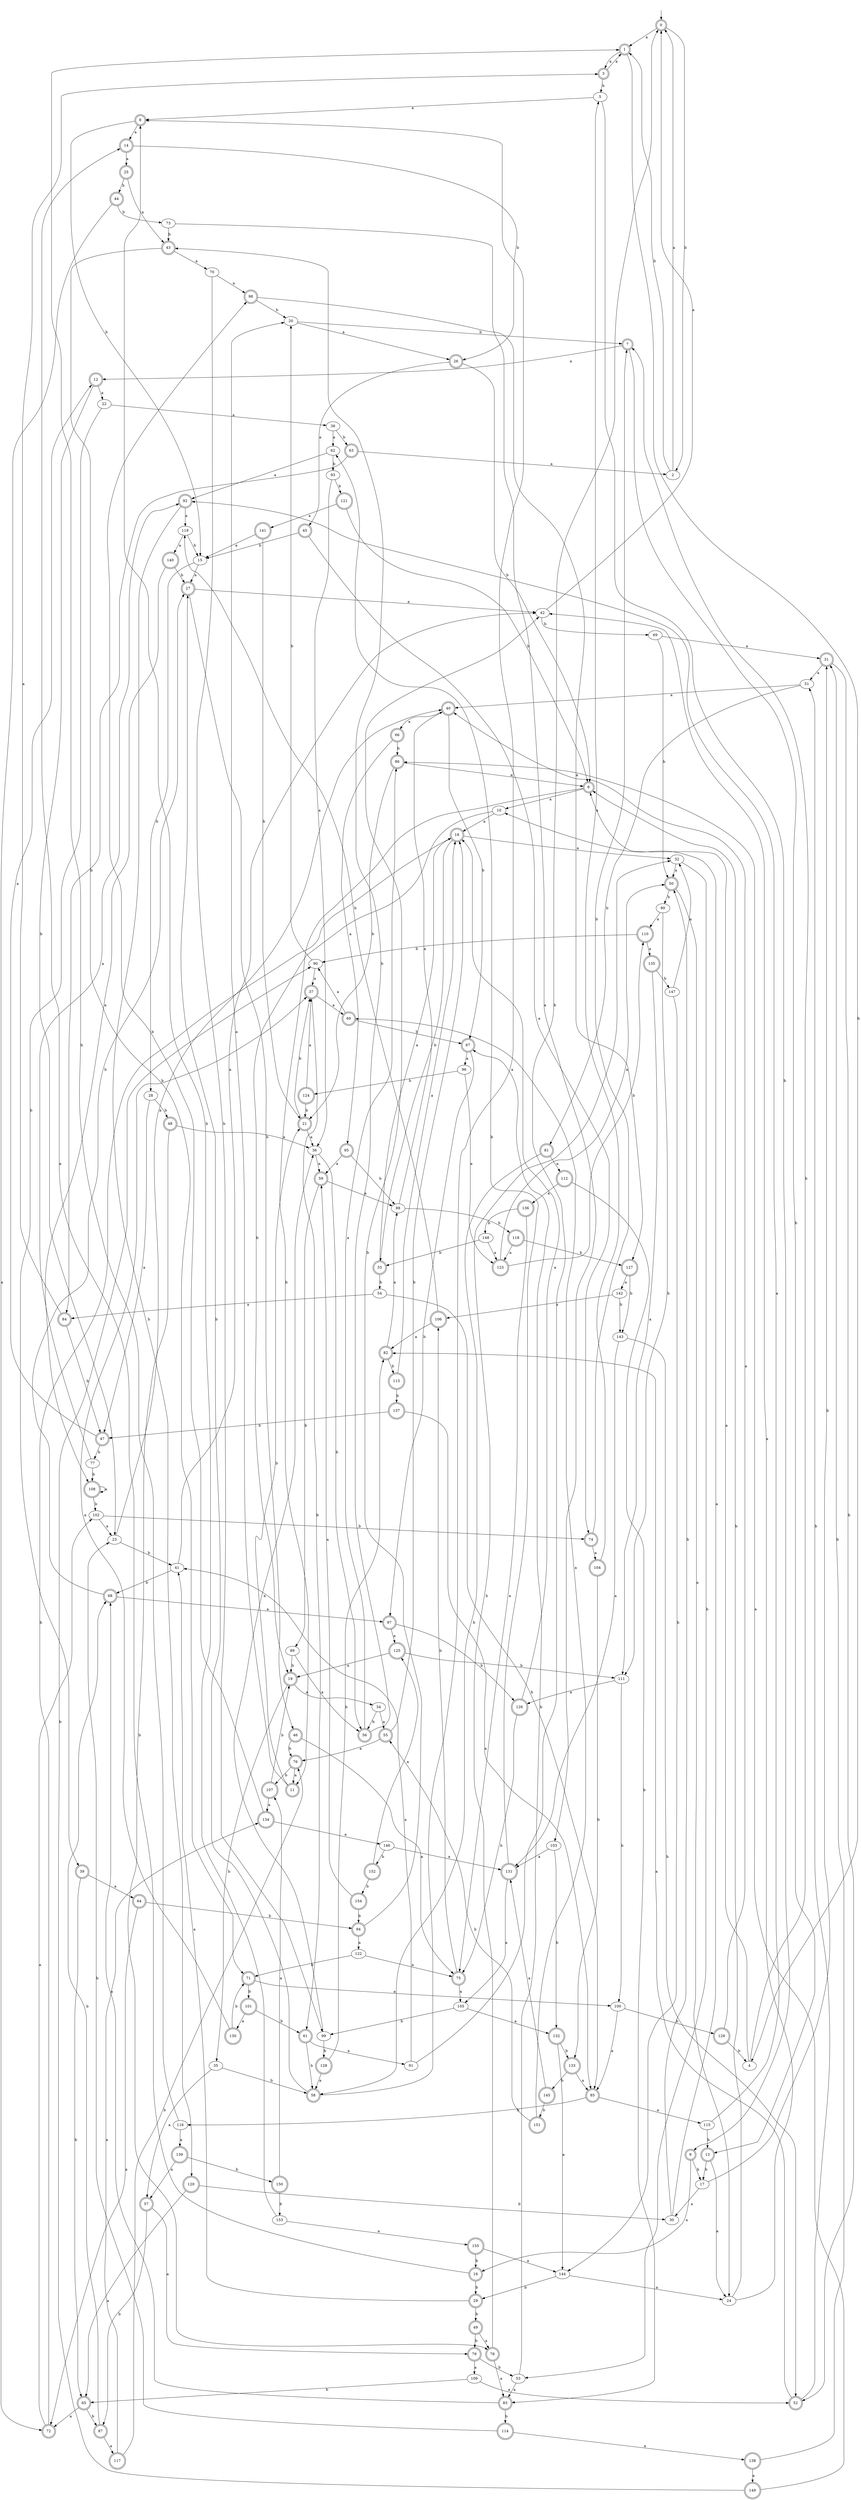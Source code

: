 digraph RandomDFA {
  __start0 [label="", shape=none];
  __start0 -> 0 [label=""];
  0 [shape=circle] [shape=doublecircle]
  0 -> 1 [label="a"]
  0 -> 2 [label="b"]
  1 [shape=doublecircle]
  1 -> 3 [label="a"]
  1 -> 4 [label="b"]
  2
  2 -> 0 [label="a"]
  2 -> 1 [label="b"]
  3 [shape=doublecircle]
  3 -> 1 [label="a"]
  3 -> 5 [label="b"]
  4
  4 -> 6 [label="a"]
  4 -> 7 [label="b"]
  5
  5 -> 8 [label="a"]
  5 -> 9 [label="b"]
  6 [shape=doublecircle]
  6 -> 10 [label="a"]
  6 -> 11 [label="b"]
  7 [shape=doublecircle]
  7 -> 12 [label="a"]
  7 -> 13 [label="b"]
  8 [shape=doublecircle]
  8 -> 14 [label="a"]
  8 -> 15 [label="b"]
  9 [shape=doublecircle]
  9 -> 16 [label="a"]
  9 -> 17 [label="b"]
  10
  10 -> 18 [label="a"]
  10 -> 19 [label="b"]
  11 [shape=doublecircle]
  11 -> 20 [label="a"]
  11 -> 21 [label="b"]
  12 [shape=doublecircle]
  12 -> 22 [label="a"]
  12 -> 23 [label="b"]
  13 [shape=doublecircle]
  13 -> 24 [label="a"]
  13 -> 17 [label="b"]
  14 [shape=doublecircle]
  14 -> 25 [label="a"]
  14 -> 26 [label="b"]
  15
  15 -> 27 [label="a"]
  15 -> 28 [label="b"]
  16 [shape=doublecircle]
  16 -> 14 [label="a"]
  16 -> 29 [label="b"]
  17
  17 -> 30 [label="a"]
  17 -> 31 [label="b"]
  18 [shape=doublecircle]
  18 -> 32 [label="a"]
  18 -> 33 [label="b"]
  19 [shape=doublecircle]
  19 -> 34 [label="a"]
  19 -> 35 [label="b"]
  20
  20 -> 26 [label="a"]
  20 -> 7 [label="b"]
  21 [shape=doublecircle]
  21 -> 36 [label="a"]
  21 -> 37 [label="b"]
  22
  22 -> 38 [label="a"]
  22 -> 39 [label="b"]
  23
  23 -> 40 [label="a"]
  23 -> 41 [label="b"]
  24
  24 -> 42 [label="a"]
  24 -> 6 [label="b"]
  25 [shape=doublecircle]
  25 -> 43 [label="a"]
  25 -> 44 [label="b"]
  26 [shape=doublecircle]
  26 -> 45 [label="a"]
  26 -> 6 [label="b"]
  27 [shape=doublecircle]
  27 -> 42 [label="a"]
  27 -> 46 [label="b"]
  28
  28 -> 47 [label="a"]
  28 -> 48 [label="b"]
  29 [shape=doublecircle]
  29 -> 41 [label="a"]
  29 -> 49 [label="b"]
  30
  30 -> 10 [label="a"]
  30 -> 50 [label="b"]
  31 [shape=doublecircle]
  31 -> 51 [label="a"]
  31 -> 52 [label="b"]
  32
  32 -> 50 [label="a"]
  32 -> 53 [label="b"]
  33 [shape=doublecircle]
  33 -> 18 [label="a"]
  33 -> 54 [label="b"]
  34
  34 -> 55 [label="a"]
  34 -> 56 [label="b"]
  35
  35 -> 57 [label="a"]
  35 -> 58 [label="b"]
  36
  36 -> 59 [label="a"]
  36 -> 56 [label="b"]
  37 [shape=doublecircle]
  37 -> 60 [label="a"]
  37 -> 61 [label="b"]
  38
  38 -> 62 [label="a"]
  38 -> 63 [label="b"]
  39 [shape=doublecircle]
  39 -> 64 [label="a"]
  39 -> 65 [label="b"]
  40 [shape=doublecircle]
  40 -> 66 [label="a"]
  40 -> 67 [label="b"]
  41
  41 -> 42 [label="a"]
  41 -> 68 [label="b"]
  42
  42 -> 0 [label="a"]
  42 -> 69 [label="b"]
  43 [shape=doublecircle]
  43 -> 70 [label="a"]
  43 -> 71 [label="b"]
  44 [shape=doublecircle]
  44 -> 72 [label="a"]
  44 -> 73 [label="b"]
  45 [shape=doublecircle]
  45 -> 74 [label="a"]
  45 -> 15 [label="b"]
  46 [shape=doublecircle]
  46 -> 75 [label="a"]
  46 -> 76 [label="b"]
  47 [shape=doublecircle]
  47 -> 12 [label="a"]
  47 -> 77 [label="b"]
  48 [shape=doublecircle]
  48 -> 36 [label="a"]
  48 -> 78 [label="b"]
  49 [shape=doublecircle]
  49 -> 78 [label="a"]
  49 -> 79 [label="b"]
  50 [shape=doublecircle]
  50 -> 24 [label="a"]
  50 -> 80 [label="b"]
  51
  51 -> 40 [label="a"]
  51 -> 81 [label="b"]
  52 [shape=doublecircle]
  52 -> 82 [label="a"]
  52 -> 51 [label="b"]
  53
  53 -> 83 [label="a"]
  53 -> 67 [label="b"]
  54
  54 -> 84 [label="a"]
  54 -> 85 [label="b"]
  55 [shape=doublecircle]
  55 -> 76 [label="a"]
  55 -> 18 [label="b"]
  56 [shape=doublecircle]
  56 -> 86 [label="a"]
  56 -> 43 [label="b"]
  57 [shape=doublecircle]
  57 -> 79 [label="a"]
  57 -> 87 [label="b"]
  58 [shape=doublecircle]
  58 -> 8 [label="a"]
  58 -> 27 [label="b"]
  59 [shape=doublecircle]
  59 -> 88 [label="a"]
  59 -> 89 [label="b"]
  60 [shape=doublecircle]
  60 -> 90 [label="a"]
  60 -> 67 [label="b"]
  61 [shape=doublecircle]
  61 -> 91 [label="a"]
  61 -> 58 [label="b"]
  62
  62 -> 92 [label="a"]
  62 -> 93 [label="b"]
  63 [shape=doublecircle]
  63 -> 2 [label="a"]
  63 -> 84 [label="b"]
  64 [shape=doublecircle]
  64 -> 72 [label="a"]
  64 -> 94 [label="b"]
  65 [shape=doublecircle]
  65 -> 72 [label="a"]
  65 -> 87 [label="b"]
  66 [shape=doublecircle]
  66 -> 95 [label="a"]
  66 -> 86 [label="b"]
  67 [shape=doublecircle]
  67 -> 96 [label="a"]
  67 -> 97 [label="b"]
  68 [shape=doublecircle]
  68 -> 97 [label="a"]
  68 -> 27 [label="b"]
  69
  69 -> 31 [label="a"]
  69 -> 50 [label="b"]
  70
  70 -> 98 [label="a"]
  70 -> 99 [label="b"]
  71 [shape=doublecircle]
  71 -> 100 [label="a"]
  71 -> 101 [label="b"]
  72 [shape=doublecircle]
  72 -> 102 [label="a"]
  72 -> 18 [label="b"]
  73
  73 -> 103 [label="a"]
  73 -> 43 [label="b"]
  74 [shape=doublecircle]
  74 -> 104 [label="a"]
  74 -> 7 [label="b"]
  75 [shape=doublecircle]
  75 -> 105 [label="a"]
  75 -> 106 [label="b"]
  76 [shape=doublecircle]
  76 -> 11 [label="a"]
  76 -> 107 [label="b"]
  77
  77 -> 92 [label="a"]
  77 -> 108 [label="b"]
  78 [shape=doublecircle]
  78 -> 83 [label="a"]
  78 -> 32 [label="b"]
  79 [shape=doublecircle]
  79 -> 109 [label="a"]
  79 -> 53 [label="b"]
  80
  80 -> 110 [label="a"]
  80 -> 111 [label="b"]
  81 [shape=doublecircle]
  81 -> 112 [label="a"]
  81 -> 58 [label="b"]
  82 [shape=doublecircle]
  82 -> 88 [label="a"]
  82 -> 113 [label="b"]
  83 [shape=doublecircle]
  83 -> 68 [label="a"]
  83 -> 114 [label="b"]
  84 [shape=doublecircle]
  84 -> 3 [label="a"]
  84 -> 47 [label="b"]
  85 [shape=doublecircle]
  85 -> 115 [label="a"]
  85 -> 116 [label="b"]
  86 [shape=doublecircle]
  86 -> 6 [label="a"]
  86 -> 21 [label="b"]
  87 [shape=doublecircle]
  87 -> 117 [label="a"]
  87 -> 68 [label="b"]
  88
  88 -> 40 [label="a"]
  88 -> 118 [label="b"]
  89
  89 -> 56 [label="a"]
  89 -> 19 [label="b"]
  90
  90 -> 37 [label="a"]
  90 -> 20 [label="b"]
  91
  91 -> 41 [label="a"]
  91 -> 0 [label="b"]
  92 [shape=doublecircle]
  92 -> 119 [label="a"]
  92 -> 120 [label="b"]
  93
  93 -> 36 [label="a"]
  93 -> 121 [label="b"]
  94 [shape=doublecircle]
  94 -> 122 [label="a"]
  94 -> 42 [label="b"]
  95 [shape=doublecircle]
  95 -> 59 [label="a"]
  95 -> 88 [label="b"]
  96
  96 -> 123 [label="a"]
  96 -> 124 [label="b"]
  97 [shape=doublecircle]
  97 -> 125 [label="a"]
  97 -> 126 [label="b"]
  98 [shape=doublecircle]
  98 -> 127 [label="a"]
  98 -> 20 [label="b"]
  99
  99 -> 36 [label="a"]
  99 -> 128 [label="b"]
  100
  100 -> 85 [label="a"]
  100 -> 129 [label="b"]
  101 [shape=doublecircle]
  101 -> 130 [label="a"]
  101 -> 61 [label="b"]
  102
  102 -> 23 [label="a"]
  102 -> 74 [label="b"]
  103
  103 -> 131 [label="a"]
  103 -> 132 [label="b"]
  104 [shape=doublecircle]
  104 -> 5 [label="a"]
  104 -> 133 [label="b"]
  105
  105 -> 132 [label="a"]
  105 -> 99 [label="b"]
  106 [shape=doublecircle]
  106 -> 82 [label="a"]
  106 -> 119 [label="b"]
  107 [shape=doublecircle]
  107 -> 134 [label="a"]
  107 -> 19 [label="b"]
  108 [shape=doublecircle]
  108 -> 108 [label="a"]
  108 -> 102 [label="b"]
  109
  109 -> 52 [label="a"]
  109 -> 65 [label="b"]
  110 [shape=doublecircle]
  110 -> 135 [label="a"]
  110 -> 90 [label="b"]
  111
  111 -> 126 [label="a"]
  111 -> 100 [label="b"]
  112 [shape=doublecircle]
  112 -> 136 [label="a"]
  112 -> 83 [label="b"]
  113 [shape=doublecircle]
  113 -> 18 [label="a"]
  113 -> 137 [label="b"]
  114 [shape=doublecircle]
  114 -> 138 [label="a"]
  114 -> 23 [label="b"]
  115
  115 -> 92 [label="a"]
  115 -> 13 [label="b"]
  116
  116 -> 139 [label="a"]
  116 -> 1 [label="b"]
  117 [shape=doublecircle]
  117 -> 134 [label="a"]
  117 -> 76 [label="b"]
  118 [shape=doublecircle]
  118 -> 123 [label="a"]
  118 -> 127 [label="b"]
  119
  119 -> 140 [label="a"]
  119 -> 15 [label="b"]
  120 [shape=doublecircle]
  120 -> 65 [label="a"]
  120 -> 30 [label="b"]
  121 [shape=doublecircle]
  121 -> 141 [label="a"]
  121 -> 6 [label="b"]
  122
  122 -> 75 [label="a"]
  122 -> 71 [label="b"]
  123 [shape=doublecircle]
  123 -> 50 [label="a"]
  123 -> 110 [label="b"]
  124 [shape=doublecircle]
  124 -> 37 [label="a"]
  124 -> 21 [label="b"]
  125 [shape=doublecircle]
  125 -> 19 [label="a"]
  125 -> 111 [label="b"]
  126 [shape=doublecircle]
  126 -> 18 [label="a"]
  126 -> 75 [label="b"]
  127 [shape=doublecircle]
  127 -> 142 [label="a"]
  127 -> 143 [label="b"]
  128 [shape=doublecircle]
  128 -> 58 [label="a"]
  128 -> 82 [label="b"]
  129 [shape=doublecircle]
  129 -> 40 [label="a"]
  129 -> 4 [label="b"]
  130 [shape=doublecircle]
  130 -> 37 [label="a"]
  130 -> 71 [label="b"]
  131 [shape=doublecircle]
  131 -> 105 [label="a"]
  131 -> 62 [label="b"]
  132 [shape=doublecircle]
  132 -> 144 [label="a"]
  132 -> 133 [label="b"]
  133 [shape=doublecircle]
  133 -> 85 [label="a"]
  133 -> 145 [label="b"]
  134 [shape=doublecircle]
  134 -> 146 [label="a"]
  134 -> 98 [label="b"]
  135 [shape=doublecircle]
  135 -> 111 [label="a"]
  135 -> 147 [label="b"]
  136 [shape=doublecircle]
  136 -> 75 [label="a"]
  136 -> 148 [label="b"]
  137 [shape=doublecircle]
  137 -> 85 [label="a"]
  137 -> 47 [label="b"]
  138 [shape=doublecircle]
  138 -> 149 [label="a"]
  138 -> 31 [label="b"]
  139 [shape=doublecircle]
  139 -> 57 [label="a"]
  139 -> 150 [label="b"]
  140 [shape=doublecircle]
  140 -> 108 [label="a"]
  140 -> 27 [label="b"]
  141 [shape=doublecircle]
  141 -> 15 [label="a"]
  141 -> 21 [label="b"]
  142
  142 -> 106 [label="a"]
  142 -> 143 [label="b"]
  143
  143 -> 131 [label="a"]
  143 -> 52 [label="b"]
  144
  144 -> 24 [label="a"]
  144 -> 29 [label="b"]
  145 [shape=doublecircle]
  145 -> 131 [label="a"]
  145 -> 151 [label="b"]
  146
  146 -> 131 [label="a"]
  146 -> 152 [label="b"]
  147
  147 -> 32 [label="a"]
  147 -> 144 [label="b"]
  148
  148 -> 123 [label="a"]
  148 -> 33 [label="b"]
  149 [shape=doublecircle]
  149 -> 86 [label="a"]
  149 -> 90 [label="b"]
  150 [shape=doublecircle]
  150 -> 107 [label="a"]
  150 -> 153 [label="b"]
  151 [shape=doublecircle]
  151 -> 60 [label="a"]
  151 -> 55 [label="b"]
  152 [shape=doublecircle]
  152 -> 125 [label="a"]
  152 -> 154 [label="b"]
  153
  153 -> 155 [label="a"]
  153 -> 8 [label="b"]
  154 [shape=doublecircle]
  154 -> 59 [label="a"]
  154 -> 94 [label="b"]
  155 [shape=doublecircle]
  155 -> 144 [label="a"]
  155 -> 16 [label="b"]
}
